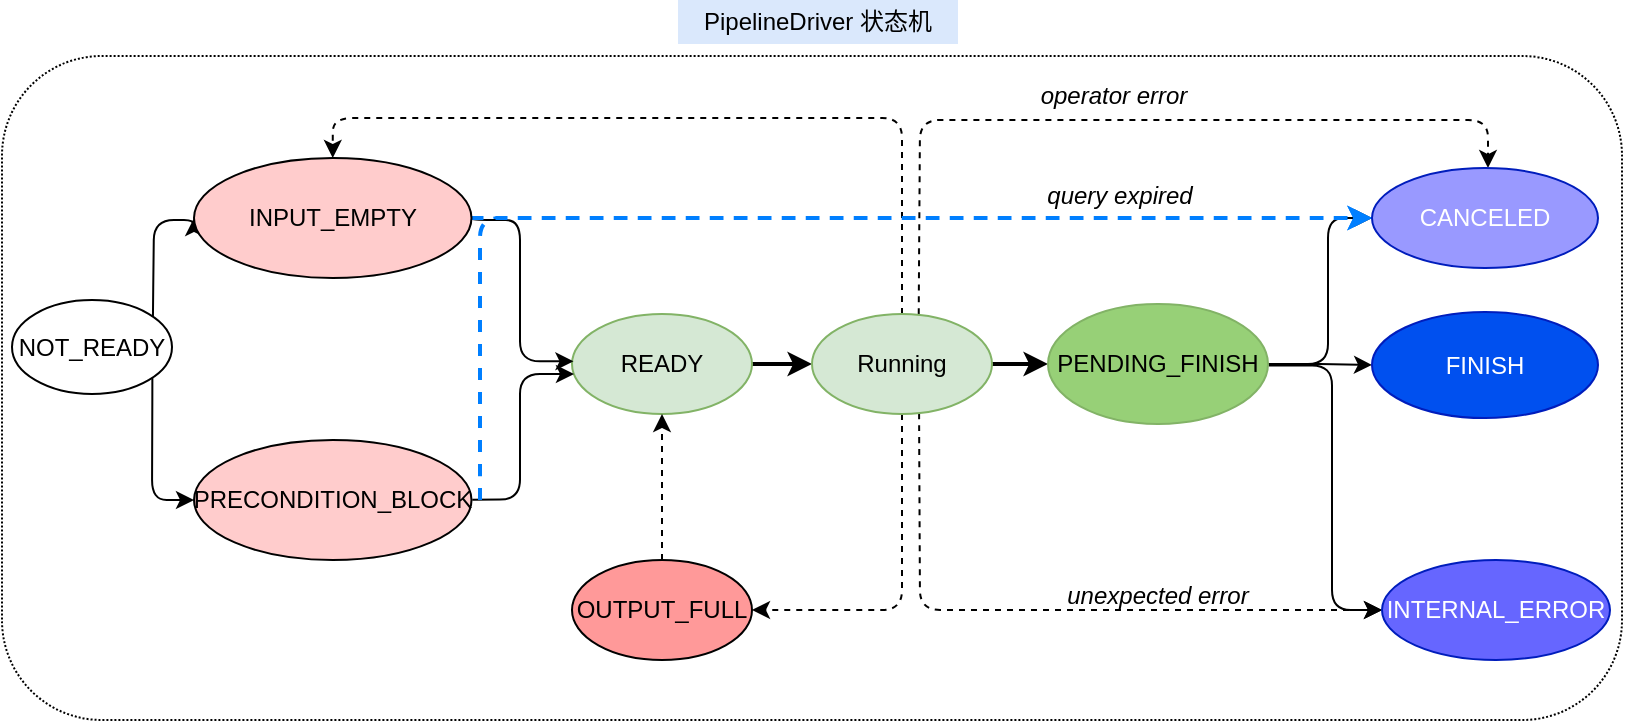 <mxfile version="21.6.8" type="device">
  <diagram name="第 1 页" id="zKWAwiXlpEOTfhkWIasX">
    <mxGraphModel dx="1121" dy="642" grid="1" gridSize="10" guides="1" tooltips="1" connect="1" arrows="1" fold="1" page="1" pageScale="1" pageWidth="827" pageHeight="1169" math="0" shadow="0">
      <root>
        <mxCell id="0" />
        <mxCell id="1" parent="0" />
        <mxCell id="1pRPo7YoRmct4nT4DzXW-22" style="edgeStyle=orthogonalEdgeStyle;rounded=1;orthogonalLoop=1;jettySize=auto;html=1;exitX=0.881;exitY=0.176;exitDx=0;exitDy=0;entryX=0;entryY=0.5;entryDx=0;entryDy=0;exitPerimeter=0;" edge="1" parent="1" source="1pRPo7YoRmct4nT4DzXW-1" target="1pRPo7YoRmct4nT4DzXW-42">
          <mxGeometry relative="1" as="geometry">
            <mxPoint x="118.25" y="560.0" as="targetPoint" />
            <Array as="points">
              <mxPoint x="88" y="604" />
              <mxPoint x="88" y="604" />
              <mxPoint x="88" y="560" />
            </Array>
          </mxGeometry>
        </mxCell>
        <mxCell id="1pRPo7YoRmct4nT4DzXW-41" style="edgeStyle=orthogonalEdgeStyle;rounded=1;orthogonalLoop=1;jettySize=auto;html=1;exitX=0.877;exitY=0.828;exitDx=0;exitDy=0;entryX=0;entryY=0.5;entryDx=0;entryDy=0;exitPerimeter=0;" edge="1" parent="1" source="1pRPo7YoRmct4nT4DzXW-1" target="1pRPo7YoRmct4nT4DzXW-40">
          <mxGeometry relative="1" as="geometry">
            <Array as="points">
              <mxPoint x="87" y="640" />
              <mxPoint x="87" y="640" />
              <mxPoint x="87" y="700" />
              <mxPoint x="108" y="700" />
            </Array>
          </mxGeometry>
        </mxCell>
        <mxCell id="1pRPo7YoRmct4nT4DzXW-1" value="NOT_READY" style="ellipse;whiteSpace=wrap;html=1;" vertex="1" parent="1">
          <mxGeometry x="17" y="600" width="80" height="47" as="geometry" />
        </mxCell>
        <mxCell id="1pRPo7YoRmct4nT4DzXW-19" style="edgeStyle=orthogonalEdgeStyle;rounded=0;orthogonalLoop=1;jettySize=auto;html=1;exitX=1;exitY=0.5;exitDx=0;exitDy=0;entryX=0;entryY=0.5;entryDx=0;entryDy=0;strokeWidth=2;" edge="1" parent="1" source="1pRPo7YoRmct4nT4DzXW-3" target="1pRPo7YoRmct4nT4DzXW-5">
          <mxGeometry relative="1" as="geometry" />
        </mxCell>
        <mxCell id="1pRPo7YoRmct4nT4DzXW-3" value="READY" style="ellipse;whiteSpace=wrap;html=1;fillColor=#d5e8d4;strokeColor=#82b366;" vertex="1" parent="1">
          <mxGeometry x="297" y="607" width="90" height="50" as="geometry" />
        </mxCell>
        <mxCell id="1pRPo7YoRmct4nT4DzXW-31" style="edgeStyle=orthogonalEdgeStyle;rounded=1;orthogonalLoop=1;jettySize=auto;html=1;exitX=0.5;exitY=1;exitDx=0;exitDy=0;dashed=1;" edge="1" parent="1" source="1pRPo7YoRmct4nT4DzXW-5" target="1pRPo7YoRmct4nT4DzXW-32">
          <mxGeometry relative="1" as="geometry">
            <mxPoint x="462.24" y="730.6" as="targetPoint" />
            <Array as="points">
              <mxPoint x="462" y="755" />
            </Array>
          </mxGeometry>
        </mxCell>
        <mxCell id="1pRPo7YoRmct4nT4DzXW-35" style="edgeStyle=orthogonalEdgeStyle;rounded=0;orthogonalLoop=1;jettySize=auto;html=1;exitX=1;exitY=0.5;exitDx=0;exitDy=0;strokeWidth=2;" edge="1" parent="1" source="1pRPo7YoRmct4nT4DzXW-5" target="1pRPo7YoRmct4nT4DzXW-34">
          <mxGeometry relative="1" as="geometry" />
        </mxCell>
        <mxCell id="1pRPo7YoRmct4nT4DzXW-44" style="edgeStyle=orthogonalEdgeStyle;orthogonalLoop=1;jettySize=auto;html=1;exitX=0.5;exitY=0;exitDx=0;exitDy=0;entryX=0.5;entryY=0;entryDx=0;entryDy=0;rounded=1;dashed=1;" edge="1" parent="1" source="1pRPo7YoRmct4nT4DzXW-5" target="1pRPo7YoRmct4nT4DzXW-42">
          <mxGeometry relative="1" as="geometry" />
        </mxCell>
        <mxCell id="1pRPo7YoRmct4nT4DzXW-50" style="edgeStyle=orthogonalEdgeStyle;rounded=1;orthogonalLoop=1;jettySize=auto;html=1;exitX=0.593;exitY=0.003;exitDx=0;exitDy=0;dashed=1;exitPerimeter=0;" edge="1" parent="1" source="1pRPo7YoRmct4nT4DzXW-5" target="1pRPo7YoRmct4nT4DzXW-48">
          <mxGeometry relative="1" as="geometry">
            <Array as="points">
              <mxPoint x="470" y="600" />
              <mxPoint x="471" y="600" />
              <mxPoint x="471" y="510" />
              <mxPoint x="755" y="510" />
            </Array>
          </mxGeometry>
        </mxCell>
        <mxCell id="1pRPo7YoRmct4nT4DzXW-57" style="edgeStyle=orthogonalEdgeStyle;rounded=1;orthogonalLoop=1;jettySize=auto;html=1;exitX=0.595;exitY=0.993;exitDx=0;exitDy=0;entryX=0;entryY=0.5;entryDx=0;entryDy=0;exitPerimeter=0;dashed=1;" edge="1" parent="1" source="1pRPo7YoRmct4nT4DzXW-5" target="1pRPo7YoRmct4nT4DzXW-49">
          <mxGeometry relative="1" as="geometry">
            <Array as="points">
              <mxPoint x="470" y="670" />
              <mxPoint x="471" y="670" />
              <mxPoint x="471" y="755" />
            </Array>
          </mxGeometry>
        </mxCell>
        <mxCell id="1pRPo7YoRmct4nT4DzXW-5" value="Running" style="ellipse;whiteSpace=wrap;html=1;fillColor=#d5e8d4;strokeColor=#82b366;" vertex="1" parent="1">
          <mxGeometry x="417" y="607" width="90" height="50" as="geometry" />
        </mxCell>
        <mxCell id="1pRPo7YoRmct4nT4DzXW-26" style="edgeStyle=orthogonalEdgeStyle;rounded=1;orthogonalLoop=1;jettySize=auto;html=1;entryX=0.011;entryY=0.6;entryDx=0;entryDy=0;entryPerimeter=0;exitX=1.003;exitY=0.497;exitDx=0;exitDy=0;exitPerimeter=0;" edge="1" parent="1" source="1pRPo7YoRmct4nT4DzXW-40" target="1pRPo7YoRmct4nT4DzXW-3">
          <mxGeometry relative="1" as="geometry">
            <mxPoint x="251" y="692" as="sourcePoint" />
            <mxPoint x="277.0" y="637" as="targetPoint" />
            <Array as="points">
              <mxPoint x="247" y="700" />
              <mxPoint x="271" y="700" />
              <mxPoint x="271" y="637" />
            </Array>
          </mxGeometry>
        </mxCell>
        <mxCell id="1pRPo7YoRmct4nT4DzXW-56" style="edgeStyle=orthogonalEdgeStyle;rounded=1;orthogonalLoop=1;jettySize=auto;html=1;exitX=0.5;exitY=0;exitDx=0;exitDy=0;entryX=0.5;entryY=1;entryDx=0;entryDy=0;dashed=1;" edge="1" parent="1" source="1pRPo7YoRmct4nT4DzXW-32" target="1pRPo7YoRmct4nT4DzXW-3">
          <mxGeometry relative="1" as="geometry" />
        </mxCell>
        <mxCell id="1pRPo7YoRmct4nT4DzXW-32" value="OUTPUT_FULL" style="ellipse;whiteSpace=wrap;html=1;fillColor=#FF9999;" vertex="1" parent="1">
          <mxGeometry x="297" y="730" width="90" height="50" as="geometry" />
        </mxCell>
        <mxCell id="1pRPo7YoRmct4nT4DzXW-37" style="edgeStyle=orthogonalEdgeStyle;rounded=0;orthogonalLoop=1;jettySize=auto;html=1;exitX=1;exitY=0.5;exitDx=0;exitDy=0;" edge="1" parent="1" source="1pRPo7YoRmct4nT4DzXW-34" target="1pRPo7YoRmct4nT4DzXW-36">
          <mxGeometry relative="1" as="geometry" />
        </mxCell>
        <mxCell id="1pRPo7YoRmct4nT4DzXW-51" style="edgeStyle=orthogonalEdgeStyle;rounded=1;orthogonalLoop=1;jettySize=auto;html=1;exitX=1;exitY=0.5;exitDx=0;exitDy=0;entryX=0;entryY=0.5;entryDx=0;entryDy=0;" edge="1" parent="1" source="1pRPo7YoRmct4nT4DzXW-34" target="1pRPo7YoRmct4nT4DzXW-48">
          <mxGeometry relative="1" as="geometry">
            <mxPoint x="649" y="632" as="sourcePoint" />
            <mxPoint x="701.0" y="555" as="targetPoint" />
            <Array as="points">
              <mxPoint x="675" y="632" />
              <mxPoint x="675" y="559" />
            </Array>
          </mxGeometry>
        </mxCell>
        <mxCell id="1pRPo7YoRmct4nT4DzXW-52" style="edgeStyle=orthogonalEdgeStyle;rounded=1;orthogonalLoop=1;jettySize=auto;html=1;exitX=1.003;exitY=0.512;exitDx=0;exitDy=0;exitPerimeter=0;" edge="1" parent="1" source="1pRPo7YoRmct4nT4DzXW-34">
          <mxGeometry relative="1" as="geometry">
            <mxPoint x="651" y="630" as="sourcePoint" />
            <mxPoint x="702.002" y="755.0" as="targetPoint" />
            <Array as="points">
              <mxPoint x="677" y="633" />
              <mxPoint x="677" y="755" />
            </Array>
          </mxGeometry>
        </mxCell>
        <mxCell id="1pRPo7YoRmct4nT4DzXW-34" value="PENDING_FINISH" style="ellipse;whiteSpace=wrap;html=1;fillColor=#97D077;strokeColor=#82b366;" vertex="1" parent="1">
          <mxGeometry x="535" y="602" width="110" height="60" as="geometry" />
        </mxCell>
        <mxCell id="1pRPo7YoRmct4nT4DzXW-36" value="FINISH" style="ellipse;whiteSpace=wrap;html=1;fillColor=#0050ef;fontColor=#ffffff;strokeColor=#001DBC;" vertex="1" parent="1">
          <mxGeometry x="697" y="606" width="113" height="53" as="geometry" />
        </mxCell>
        <mxCell id="1pRPo7YoRmct4nT4DzXW-61" style="edgeStyle=orthogonalEdgeStyle;rounded=1;orthogonalLoop=1;jettySize=auto;html=1;entryX=0;entryY=0.5;entryDx=0;entryDy=0;dashed=1;strokeColor=#007FFF;strokeWidth=2;" edge="1" parent="1" target="1pRPo7YoRmct4nT4DzXW-48">
          <mxGeometry relative="1" as="geometry">
            <mxPoint x="261" y="560" as="targetPoint" />
            <mxPoint x="251" y="700" as="sourcePoint" />
            <Array as="points">
              <mxPoint x="251" y="692" />
              <mxPoint x="251" y="559" />
            </Array>
          </mxGeometry>
        </mxCell>
        <mxCell id="1pRPo7YoRmct4nT4DzXW-40" value="PRECONDITION_BLOCK" style="ellipse;whiteSpace=wrap;html=1;fillColor=#FFCCCC;" vertex="1" parent="1">
          <mxGeometry x="108" y="670" width="138.75" height="60" as="geometry" />
        </mxCell>
        <mxCell id="1pRPo7YoRmct4nT4DzXW-43" style="edgeStyle=orthogonalEdgeStyle;rounded=1;orthogonalLoop=1;jettySize=auto;html=1;exitX=1;exitY=0.5;exitDx=0;exitDy=0;entryX=0.008;entryY=0.473;entryDx=0;entryDy=0;entryPerimeter=0;strokeWidth=1;" edge="1" parent="1" source="1pRPo7YoRmct4nT4DzXW-42" target="1pRPo7YoRmct4nT4DzXW-3">
          <mxGeometry relative="1" as="geometry">
            <Array as="points">
              <mxPoint x="247" y="560" />
              <mxPoint x="271" y="560" />
              <mxPoint x="271" y="631" />
            </Array>
          </mxGeometry>
        </mxCell>
        <mxCell id="1pRPo7YoRmct4nT4DzXW-59" style="edgeStyle=orthogonalEdgeStyle;rounded=0;orthogonalLoop=1;jettySize=auto;html=1;exitX=1;exitY=0.5;exitDx=0;exitDy=0;dashed=1;strokeWidth=2;strokeColor=#007FFF;" edge="1" parent="1" source="1pRPo7YoRmct4nT4DzXW-42" target="1pRPo7YoRmct4nT4DzXW-48">
          <mxGeometry relative="1" as="geometry" />
        </mxCell>
        <mxCell id="1pRPo7YoRmct4nT4DzXW-42" value="INPUT_EMPTY" style="ellipse;whiteSpace=wrap;html=1;fillColor=#FFCCCC;" vertex="1" parent="1">
          <mxGeometry x="108" y="529" width="138.75" height="60" as="geometry" />
        </mxCell>
        <mxCell id="1pRPo7YoRmct4nT4DzXW-47" value="PipelineDriver 状态机" style="text;html=1;strokeColor=none;fillColor=#dae8fc;align=center;verticalAlign=middle;whiteSpace=wrap;rounded=0;" vertex="1" parent="1">
          <mxGeometry x="350" y="450" width="140" height="22" as="geometry" />
        </mxCell>
        <mxCell id="1pRPo7YoRmct4nT4DzXW-48" value="CANCELED" style="ellipse;whiteSpace=wrap;html=1;fillColor=#9999FF;fontColor=#ffffff;strokeColor=#001DBC;" vertex="1" parent="1">
          <mxGeometry x="697" y="534" width="113" height="50" as="geometry" />
        </mxCell>
        <mxCell id="1pRPo7YoRmct4nT4DzXW-49" value="INTERNAL_ERROR" style="ellipse;whiteSpace=wrap;html=1;fillColor=#6666FF;fontColor=#ffffff;strokeColor=#001DBC;" vertex="1" parent="1">
          <mxGeometry x="702" y="730" width="114" height="50" as="geometry" />
        </mxCell>
        <mxCell id="1pRPo7YoRmct4nT4DzXW-53" value="&lt;i&gt;operator error&lt;/i&gt;" style="text;html=1;strokeColor=none;fillColor=none;align=center;verticalAlign=middle;whiteSpace=wrap;rounded=0;" vertex="1" parent="1">
          <mxGeometry x="521" y="490" width="94" height="15" as="geometry" />
        </mxCell>
        <mxCell id="1pRPo7YoRmct4nT4DzXW-54" value="&lt;i&gt;query expired&lt;/i&gt;" style="text;html=1;strokeColor=none;fillColor=none;align=center;verticalAlign=middle;whiteSpace=wrap;rounded=0;" vertex="1" parent="1">
          <mxGeometry x="531" y="540" width="80" height="15" as="geometry" />
        </mxCell>
        <mxCell id="1pRPo7YoRmct4nT4DzXW-60" value="&lt;i&gt;unexpected error&lt;/i&gt;" style="text;html=1;strokeColor=none;fillColor=none;align=center;verticalAlign=middle;whiteSpace=wrap;rounded=0;" vertex="1" parent="1">
          <mxGeometry x="540" y="740" width="100" height="15" as="geometry" />
        </mxCell>
        <mxCell id="1pRPo7YoRmct4nT4DzXW-62" value="" style="rounded=1;whiteSpace=wrap;html=1;fillColor=none;dashed=1;dashPattern=1 1;" vertex="1" parent="1">
          <mxGeometry x="12" y="478" width="810" height="332" as="geometry" />
        </mxCell>
      </root>
    </mxGraphModel>
  </diagram>
</mxfile>
